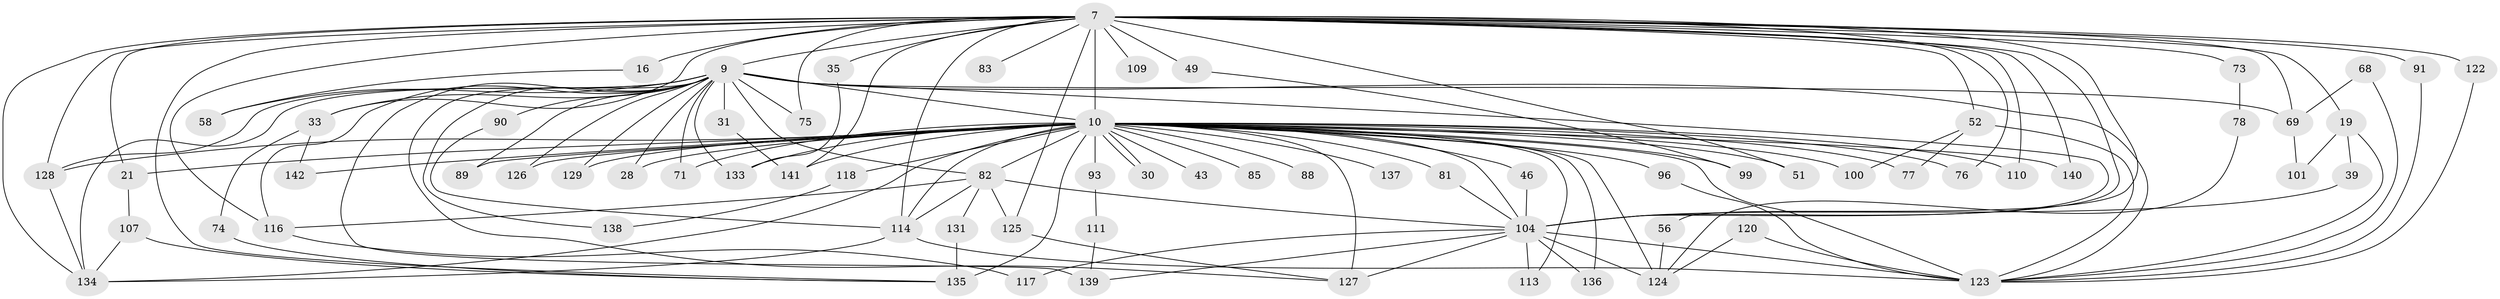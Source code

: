 // original degree distribution, {24: 0.02112676056338028, 18: 0.007042253521126761, 19: 0.007042253521126761, 26: 0.007042253521126761, 17: 0.007042253521126761, 28: 0.014084507042253521, 40: 0.007042253521126761, 3: 0.2676056338028169, 4: 0.056338028169014086, 7: 0.014084507042253521, 2: 0.5, 5: 0.07042253521126761, 6: 0.02112676056338028}
// Generated by graph-tools (version 1.1) at 2025/44/03/09/25 04:44:03]
// undirected, 71 vertices, 141 edges
graph export_dot {
graph [start="1"]
  node [color=gray90,style=filled];
  7 [super="+4+3"];
  9 [super="+8"];
  10 [super="+6"];
  16;
  19;
  21 [super="+12"];
  28 [super="+25"];
  30;
  31;
  33 [super="+14+15"];
  35;
  39;
  43;
  46;
  49;
  51;
  52;
  56;
  58;
  68;
  69 [super="+66"];
  71;
  73;
  74;
  75;
  76;
  77;
  78;
  81;
  82 [super="+22+26+45+60"];
  83;
  85;
  88;
  89 [super="+54"];
  90;
  91;
  93 [super="+53"];
  96 [super="+72"];
  99;
  100 [super="+94"];
  101;
  104 [super="+40+5"];
  107 [super="+102"];
  109;
  110;
  111;
  113;
  114 [super="+105+112+86"];
  116 [super="+95"];
  117;
  118;
  120;
  122 [super="+48"];
  123 [super="+64+98"];
  124 [super="+47"];
  125 [super="+115"];
  126 [super="+23"];
  127 [super="+92"];
  128 [super="+108"];
  129 [super="+84"];
  131;
  133 [super="+80+119"];
  134 [super="+79+132"];
  135 [super="+103+41"];
  136;
  137;
  138;
  139 [super="+36+121"];
  140 [super="+87+130"];
  141 [super="+106"];
  142;
  7 -- 9 [weight=6];
  7 -- 10 [weight=9];
  7 -- 16 [weight=2];
  7 -- 19 [weight=2];
  7 -- 49 [weight=2];
  7 -- 51;
  7 -- 52 [weight=2];
  7 -- 56;
  7 -- 73 [weight=2];
  7 -- 76;
  7 -- 83 [weight=2];
  7 -- 140 [weight=2];
  7 -- 75;
  7 -- 33 [weight=3];
  7 -- 35 [weight=2];
  7 -- 104 [weight=8];
  7 -- 109;
  7 -- 110;
  7 -- 125;
  7 -- 69;
  7 -- 21 [weight=2];
  7 -- 116 [weight=3];
  7 -- 91;
  7 -- 141;
  7 -- 122;
  7 -- 134;
  7 -- 135;
  7 -- 114 [weight=3];
  7 -- 128 [weight=2];
  9 -- 10 [weight=6];
  9 -- 31 [weight=2];
  9 -- 58;
  9 -- 71;
  9 -- 75;
  9 -- 134 [weight=4];
  9 -- 138;
  9 -- 139 [weight=3];
  9 -- 126;
  9 -- 69 [weight=3];
  9 -- 90;
  9 -- 28 [weight=2];
  9 -- 116;
  9 -- 82;
  9 -- 104 [weight=4];
  9 -- 127;
  9 -- 89;
  9 -- 123 [weight=2];
  9 -- 33 [weight=3];
  9 -- 133;
  9 -- 129;
  9 -- 128;
  10 -- 30;
  10 -- 30;
  10 -- 43 [weight=2];
  10 -- 46;
  10 -- 76;
  10 -- 81;
  10 -- 85 [weight=2];
  10 -- 88 [weight=2];
  10 -- 89;
  10 -- 93 [weight=3];
  10 -- 99;
  10 -- 100 [weight=2];
  10 -- 110;
  10 -- 113;
  10 -- 128 [weight=3];
  10 -- 129;
  10 -- 136;
  10 -- 137 [weight=2];
  10 -- 142;
  10 -- 140 [weight=2];
  10 -- 71;
  10 -- 141 [weight=2];
  10 -- 77;
  10 -- 21;
  10 -- 28;
  10 -- 96 [weight=2];
  10 -- 51;
  10 -- 118 [weight=2];
  10 -- 126 [weight=2];
  10 -- 124;
  10 -- 82 [weight=2];
  10 -- 104 [weight=7];
  10 -- 127 [weight=2];
  10 -- 134 [weight=3];
  10 -- 133 [weight=2];
  10 -- 135 [weight=3];
  10 -- 123 [weight=2];
  10 -- 114;
  16 -- 58;
  19 -- 39;
  19 -- 101;
  19 -- 123;
  21 -- 107;
  31 -- 141;
  33 -- 74;
  33 -- 142;
  35 -- 133;
  39 -- 104;
  46 -- 104;
  49 -- 99;
  52 -- 77;
  52 -- 100;
  52 -- 123;
  56 -- 124;
  68 -- 69;
  68 -- 123;
  69 -- 101;
  73 -- 78;
  74 -- 135;
  78 -- 124;
  81 -- 104;
  82 -- 131;
  82 -- 104 [weight=3];
  82 -- 116;
  82 -- 114;
  82 -- 125;
  90 -- 114;
  91 -- 123;
  93 -- 111;
  96 -- 123;
  104 -- 136;
  104 -- 139 [weight=2];
  104 -- 113;
  104 -- 117;
  104 -- 124 [weight=2];
  104 -- 127 [weight=2];
  104 -- 123 [weight=2];
  107 -- 134;
  107 -- 135;
  111 -- 139;
  114 -- 134;
  114 -- 123;
  116 -- 117;
  118 -- 138;
  120 -- 124;
  120 -- 123;
  122 -- 123;
  125 -- 127;
  128 -- 134;
  131 -- 135;
}
